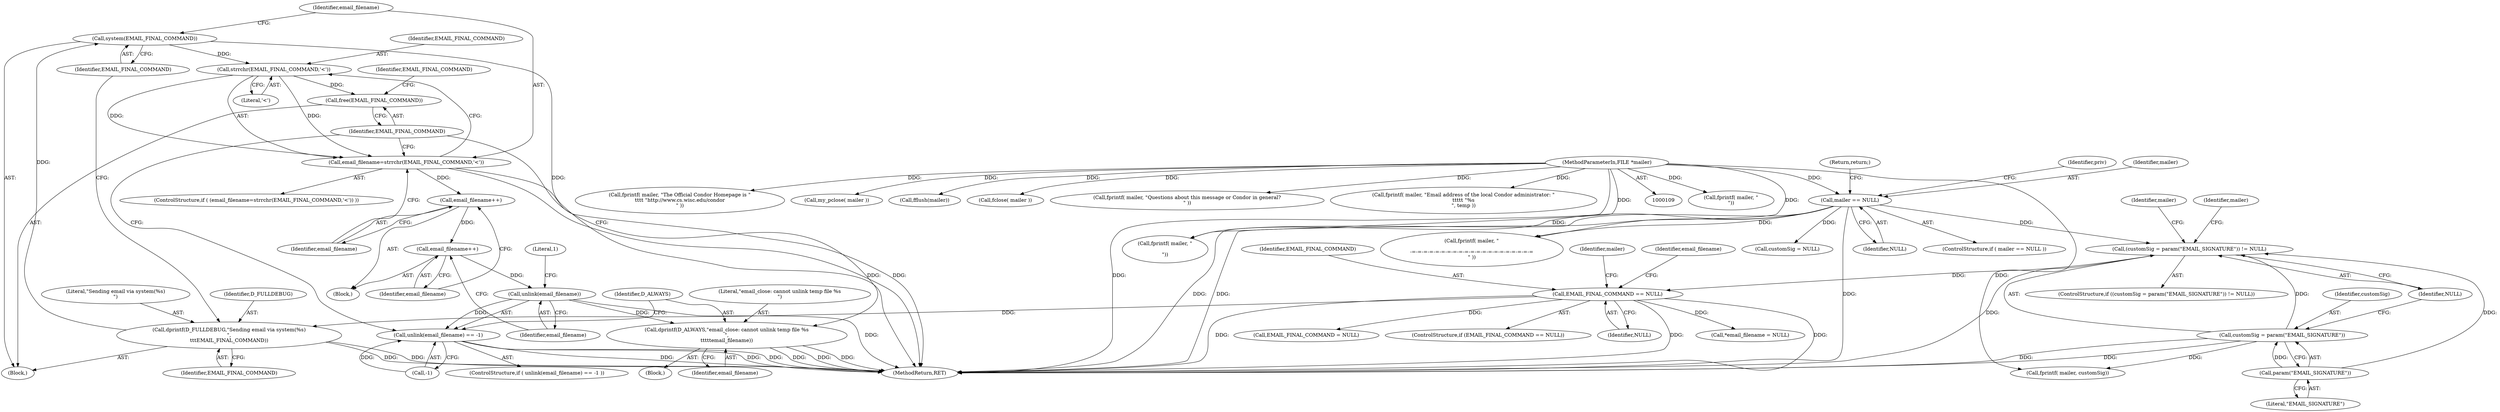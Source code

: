 digraph "0_htcondor_5e5571d1a431eb3c61977b6dd6ec90186ef79867_12@API" {
"1000204" [label="(Call,system(EMAIL_FINAL_COMMAND))"];
"1000200" [label="(Call,dprintf(D_FULLDEBUG,\"Sending email via system(%s)\n\",\n\t\t\tEMAIL_FINAL_COMMAND))"];
"1000186" [label="(Call,EMAIL_FINAL_COMMAND == NULL)"];
"1000129" [label="(Call,(customSig = param(\"EMAIL_SIGNATURE\")) != NULL)"];
"1000130" [label="(Call,customSig = param(\"EMAIL_SIGNATURE\"))"];
"1000132" [label="(Call,param(\"EMAIL_SIGNATURE\"))"];
"1000117" [label="(Call,mailer == NULL)"];
"1000110" [label="(MethodParameterIn,FILE *mailer)"];
"1000209" [label="(Call,strrchr(EMAIL_FINAL_COMMAND,'<'))"];
"1000207" [label="(Call,email_filename=strrchr(EMAIL_FINAL_COMMAND,'<'))"];
"1000213" [label="(Call,email_filename++)"];
"1000215" [label="(Call,email_filename++)"];
"1000219" [label="(Call,unlink(email_filename))"];
"1000218" [label="(Call,unlink(email_filename) == -1)"];
"1000224" [label="(Call,dprintf(D_ALWAYS,\"email_close: cannot unlink temp file %s\n\",\n\t\t\t\t\temail_filename))"];
"1000228" [label="(Call,free(EMAIL_FINAL_COMMAND))"];
"1000150" [label="(Identifier,mailer)"];
"1000226" [label="(Literal,\"email_close: cannot unlink temp file %s\n\")"];
"1000117" [label="(Call,mailer == NULL)"];
"1000186" [label="(Call,EMAIL_FINAL_COMMAND == NULL)"];
"1000230" [label="(Call,EMAIL_FINAL_COMMAND = NULL)"];
"1000142" [label="(Call,fprintf( mailer, \"\n\"))"];
"1000222" [label="(Literal,1)"];
"1000116" [label="(ControlStructure,if ( mailer == NULL ))"];
"1000118" [label="(Identifier,mailer)"];
"1000208" [label="(Identifier,email_filename)"];
"1000217" [label="(ControlStructure,if ( unlink(email_filename) == -1 ))"];
"1000205" [label="(Identifier,EMAIL_FINAL_COMMAND)"];
"1000176" [label="(Call,fprintf( mailer, \"The Official Condor Homepage is \"\n\t\t\t\t \"http://www.cs.wisc.edu/condor\n\" ))"];
"1000128" [label="(ControlStructure,if ((customSig = param(\"EMAIL_SIGNATURE\")) != NULL))"];
"1000119" [label="(Identifier,NULL)"];
"1000206" [label="(ControlStructure,if ( (email_filename=strrchr(EMAIL_FINAL_COMMAND,'<')) ))"];
"1000136" [label="(Call,fprintf( mailer, \"\n\n\"))"];
"1000191" [label="(Identifier,mailer)"];
"1000133" [label="(Literal,\"EMAIL_SIGNATURE\")"];
"1000210" [label="(Identifier,EMAIL_FINAL_COMMAND)"];
"1000139" [label="(Call,fprintf( mailer, customSig))"];
"1000121" [label="(Return,return;)"];
"1000216" [label="(Identifier,email_filename)"];
"1000110" [label="(MethodParameterIn,FILE *mailer)"];
"1000231" [label="(Identifier,EMAIL_FINAL_COMMAND)"];
"1000131" [label="(Identifier,customSig)"];
"1000134" [label="(Identifier,NULL)"];
"1000190" [label="(Call,my_pclose( mailer ))"];
"1000228" [label="(Call,free(EMAIL_FINAL_COMMAND))"];
"1000213" [label="(Call,email_filename++)"];
"1000130" [label="(Call,customSig = param(\"EMAIL_SIGNATURE\"))"];
"1000221" [label="(Call,-1)"];
"1000204" [label="(Call,system(EMAIL_FINAL_COMMAND))"];
"1000215" [label="(Call,email_filename++)"];
"1000203" [label="(Identifier,EMAIL_FINAL_COMMAND)"];
"1000137" [label="(Identifier,mailer)"];
"1000193" [label="(Block,)"];
"1000185" [label="(ControlStructure,if (EMAIL_FINAL_COMMAND == NULL))"];
"1000125" [label="(Call,customSig = NULL)"];
"1000212" [label="(Block,)"];
"1000200" [label="(Call,dprintf(D_FULLDEBUG,\"Sending email via system(%s)\n\",\n\t\t\tEMAIL_FINAL_COMMAND))"];
"1000229" [label="(Identifier,EMAIL_FINAL_COMMAND)"];
"1000225" [label="(Identifier,D_ALWAYS)"];
"1000209" [label="(Call,strrchr(EMAIL_FINAL_COMMAND,'<'))"];
"1000220" [label="(Identifier,email_filename)"];
"1000223" [label="(Block,)"];
"1000207" [label="(Call,email_filename=strrchr(EMAIL_FINAL_COMMAND,'<'))"];
"1000179" [label="(Call,fflush(mailer))"];
"1000198" [label="(Call,fclose( mailer ))"];
"1000195" [label="(Call,*email_filename = NULL)"];
"1000152" [label="(Call,fprintf( mailer, \"Questions about this message or Condor in general?\n\" ))"];
"1000170" [label="(Call,fprintf( mailer, \"Email address of the local Condor administrator: \"\n\t\t\t\t\t \"%s\n\", temp ))"];
"1000123" [label="(Identifier,priv)"];
"1000196" [label="(Identifier,email_filename)"];
"1000149" [label="(Call,fprintf( mailer, \"\n\n-=-=-=-=-=-=-=-=-=-=-=-=-=-=-=-=-=-=-=-=-=\n\" ))"];
"1000237" [label="(MethodReturn,RET)"];
"1000187" [label="(Identifier,EMAIL_FINAL_COMMAND)"];
"1000129" [label="(Call,(customSig = param(\"EMAIL_SIGNATURE\")) != NULL)"];
"1000202" [label="(Literal,\"Sending email via system(%s)\n\")"];
"1000188" [label="(Identifier,NULL)"];
"1000219" [label="(Call,unlink(email_filename))"];
"1000201" [label="(Identifier,D_FULLDEBUG)"];
"1000224" [label="(Call,dprintf(D_ALWAYS,\"email_close: cannot unlink temp file %s\n\",\n\t\t\t\t\temail_filename))"];
"1000218" [label="(Call,unlink(email_filename) == -1)"];
"1000211" [label="(Literal,'<')"];
"1000132" [label="(Call,param(\"EMAIL_SIGNATURE\"))"];
"1000214" [label="(Identifier,email_filename)"];
"1000227" [label="(Identifier,email_filename)"];
"1000204" -> "1000193"  [label="AST: "];
"1000204" -> "1000205"  [label="CFG: "];
"1000205" -> "1000204"  [label="AST: "];
"1000208" -> "1000204"  [label="CFG: "];
"1000204" -> "1000237"  [label="DDG: "];
"1000200" -> "1000204"  [label="DDG: "];
"1000204" -> "1000209"  [label="DDG: "];
"1000200" -> "1000193"  [label="AST: "];
"1000200" -> "1000203"  [label="CFG: "];
"1000201" -> "1000200"  [label="AST: "];
"1000202" -> "1000200"  [label="AST: "];
"1000203" -> "1000200"  [label="AST: "];
"1000205" -> "1000200"  [label="CFG: "];
"1000200" -> "1000237"  [label="DDG: "];
"1000200" -> "1000237"  [label="DDG: "];
"1000186" -> "1000200"  [label="DDG: "];
"1000186" -> "1000185"  [label="AST: "];
"1000186" -> "1000188"  [label="CFG: "];
"1000187" -> "1000186"  [label="AST: "];
"1000188" -> "1000186"  [label="AST: "];
"1000191" -> "1000186"  [label="CFG: "];
"1000196" -> "1000186"  [label="CFG: "];
"1000186" -> "1000237"  [label="DDG: "];
"1000186" -> "1000237"  [label="DDG: "];
"1000186" -> "1000237"  [label="DDG: "];
"1000129" -> "1000186"  [label="DDG: "];
"1000186" -> "1000195"  [label="DDG: "];
"1000186" -> "1000230"  [label="DDG: "];
"1000129" -> "1000128"  [label="AST: "];
"1000129" -> "1000134"  [label="CFG: "];
"1000130" -> "1000129"  [label="AST: "];
"1000134" -> "1000129"  [label="AST: "];
"1000137" -> "1000129"  [label="CFG: "];
"1000150" -> "1000129"  [label="CFG: "];
"1000129" -> "1000237"  [label="DDG: "];
"1000130" -> "1000129"  [label="DDG: "];
"1000132" -> "1000129"  [label="DDG: "];
"1000117" -> "1000129"  [label="DDG: "];
"1000130" -> "1000132"  [label="CFG: "];
"1000131" -> "1000130"  [label="AST: "];
"1000132" -> "1000130"  [label="AST: "];
"1000134" -> "1000130"  [label="CFG: "];
"1000130" -> "1000237"  [label="DDG: "];
"1000130" -> "1000237"  [label="DDG: "];
"1000132" -> "1000130"  [label="DDG: "];
"1000130" -> "1000139"  [label="DDG: "];
"1000132" -> "1000133"  [label="CFG: "];
"1000133" -> "1000132"  [label="AST: "];
"1000117" -> "1000116"  [label="AST: "];
"1000117" -> "1000119"  [label="CFG: "];
"1000118" -> "1000117"  [label="AST: "];
"1000119" -> "1000117"  [label="AST: "];
"1000121" -> "1000117"  [label="CFG: "];
"1000123" -> "1000117"  [label="CFG: "];
"1000117" -> "1000237"  [label="DDG: "];
"1000117" -> "1000237"  [label="DDG: "];
"1000117" -> "1000237"  [label="DDG: "];
"1000110" -> "1000117"  [label="DDG: "];
"1000117" -> "1000125"  [label="DDG: "];
"1000117" -> "1000136"  [label="DDG: "];
"1000117" -> "1000149"  [label="DDG: "];
"1000110" -> "1000109"  [label="AST: "];
"1000110" -> "1000237"  [label="DDG: "];
"1000110" -> "1000136"  [label="DDG: "];
"1000110" -> "1000139"  [label="DDG: "];
"1000110" -> "1000142"  [label="DDG: "];
"1000110" -> "1000149"  [label="DDG: "];
"1000110" -> "1000152"  [label="DDG: "];
"1000110" -> "1000170"  [label="DDG: "];
"1000110" -> "1000176"  [label="DDG: "];
"1000110" -> "1000179"  [label="DDG: "];
"1000110" -> "1000190"  [label="DDG: "];
"1000110" -> "1000198"  [label="DDG: "];
"1000209" -> "1000207"  [label="AST: "];
"1000209" -> "1000211"  [label="CFG: "];
"1000210" -> "1000209"  [label="AST: "];
"1000211" -> "1000209"  [label="AST: "];
"1000207" -> "1000209"  [label="CFG: "];
"1000209" -> "1000207"  [label="DDG: "];
"1000209" -> "1000207"  [label="DDG: "];
"1000209" -> "1000228"  [label="DDG: "];
"1000207" -> "1000206"  [label="AST: "];
"1000208" -> "1000207"  [label="AST: "];
"1000214" -> "1000207"  [label="CFG: "];
"1000229" -> "1000207"  [label="CFG: "];
"1000207" -> "1000237"  [label="DDG: "];
"1000207" -> "1000237"  [label="DDG: "];
"1000207" -> "1000213"  [label="DDG: "];
"1000213" -> "1000212"  [label="AST: "];
"1000213" -> "1000214"  [label="CFG: "];
"1000214" -> "1000213"  [label="AST: "];
"1000216" -> "1000213"  [label="CFG: "];
"1000213" -> "1000215"  [label="DDG: "];
"1000215" -> "1000212"  [label="AST: "];
"1000215" -> "1000216"  [label="CFG: "];
"1000216" -> "1000215"  [label="AST: "];
"1000220" -> "1000215"  [label="CFG: "];
"1000215" -> "1000219"  [label="DDG: "];
"1000219" -> "1000218"  [label="AST: "];
"1000219" -> "1000220"  [label="CFG: "];
"1000220" -> "1000219"  [label="AST: "];
"1000222" -> "1000219"  [label="CFG: "];
"1000219" -> "1000237"  [label="DDG: "];
"1000219" -> "1000218"  [label="DDG: "];
"1000219" -> "1000224"  [label="DDG: "];
"1000218" -> "1000217"  [label="AST: "];
"1000218" -> "1000221"  [label="CFG: "];
"1000221" -> "1000218"  [label="AST: "];
"1000225" -> "1000218"  [label="CFG: "];
"1000229" -> "1000218"  [label="CFG: "];
"1000218" -> "1000237"  [label="DDG: "];
"1000218" -> "1000237"  [label="DDG: "];
"1000218" -> "1000237"  [label="DDG: "];
"1000221" -> "1000218"  [label="DDG: "];
"1000224" -> "1000223"  [label="AST: "];
"1000224" -> "1000227"  [label="CFG: "];
"1000225" -> "1000224"  [label="AST: "];
"1000226" -> "1000224"  [label="AST: "];
"1000227" -> "1000224"  [label="AST: "];
"1000229" -> "1000224"  [label="CFG: "];
"1000224" -> "1000237"  [label="DDG: "];
"1000224" -> "1000237"  [label="DDG: "];
"1000224" -> "1000237"  [label="DDG: "];
"1000228" -> "1000193"  [label="AST: "];
"1000228" -> "1000229"  [label="CFG: "];
"1000229" -> "1000228"  [label="AST: "];
"1000231" -> "1000228"  [label="CFG: "];
}
